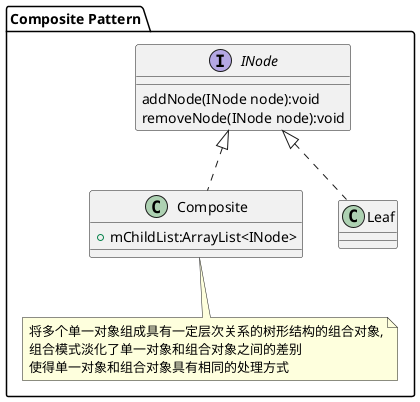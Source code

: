 @startuml
package "Composite Pattern"{
    interface INode {
        addNode(INode node):void
        removeNode(INode node):void
    }
    class Composite
    note bottom:将多个单一对象组成具有一定层次关系的树形结构的组合对象,\n组合模式淡化了单一对象和组合对象之间的差别\n使得单一对象和组合对象具有相同的处理方式
    class Composite implements INode {
        +mChildList:ArrayList<INode>
    }
    class Leaf implements INode
}
@enduml